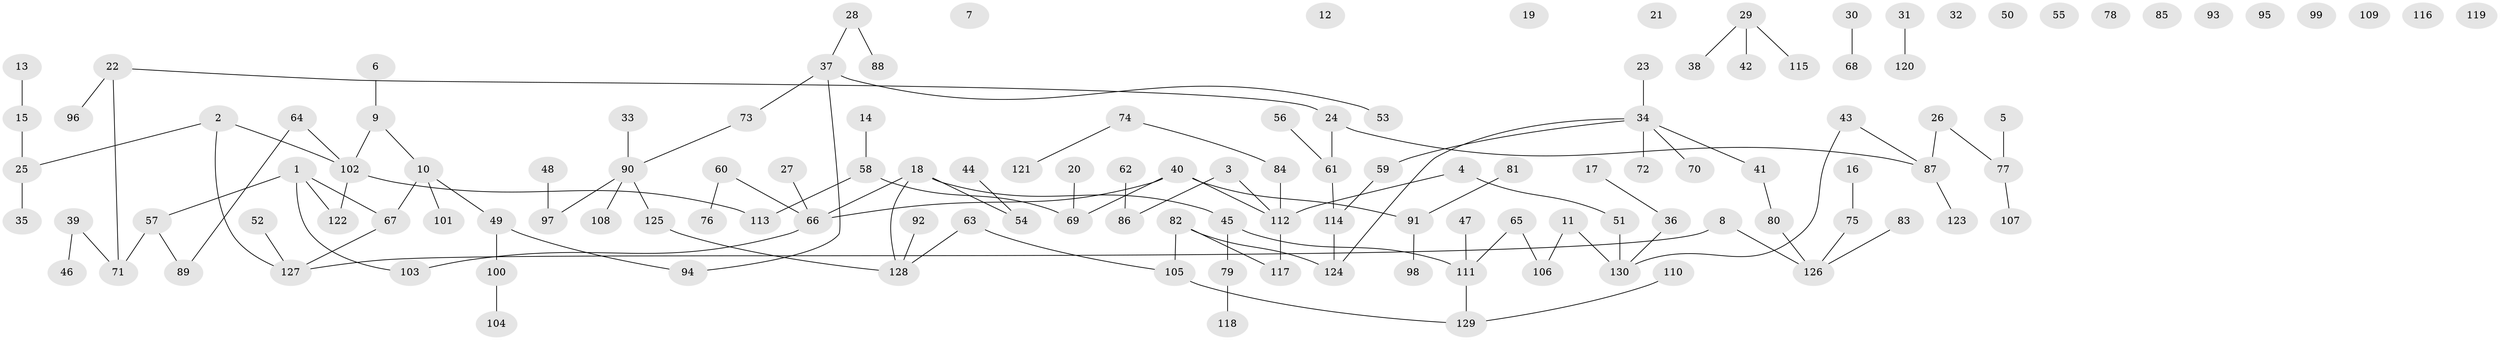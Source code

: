 // Generated by graph-tools (version 1.1) at 2025/33/03/09/25 02:33:26]
// undirected, 130 vertices, 123 edges
graph export_dot {
graph [start="1"]
  node [color=gray90,style=filled];
  1;
  2;
  3;
  4;
  5;
  6;
  7;
  8;
  9;
  10;
  11;
  12;
  13;
  14;
  15;
  16;
  17;
  18;
  19;
  20;
  21;
  22;
  23;
  24;
  25;
  26;
  27;
  28;
  29;
  30;
  31;
  32;
  33;
  34;
  35;
  36;
  37;
  38;
  39;
  40;
  41;
  42;
  43;
  44;
  45;
  46;
  47;
  48;
  49;
  50;
  51;
  52;
  53;
  54;
  55;
  56;
  57;
  58;
  59;
  60;
  61;
  62;
  63;
  64;
  65;
  66;
  67;
  68;
  69;
  70;
  71;
  72;
  73;
  74;
  75;
  76;
  77;
  78;
  79;
  80;
  81;
  82;
  83;
  84;
  85;
  86;
  87;
  88;
  89;
  90;
  91;
  92;
  93;
  94;
  95;
  96;
  97;
  98;
  99;
  100;
  101;
  102;
  103;
  104;
  105;
  106;
  107;
  108;
  109;
  110;
  111;
  112;
  113;
  114;
  115;
  116;
  117;
  118;
  119;
  120;
  121;
  122;
  123;
  124;
  125;
  126;
  127;
  128;
  129;
  130;
  1 -- 57;
  1 -- 67;
  1 -- 103;
  1 -- 122;
  2 -- 25;
  2 -- 102;
  2 -- 127;
  3 -- 86;
  3 -- 112;
  4 -- 51;
  4 -- 112;
  5 -- 77;
  6 -- 9;
  8 -- 126;
  8 -- 127;
  9 -- 10;
  9 -- 102;
  10 -- 49;
  10 -- 67;
  10 -- 101;
  11 -- 106;
  11 -- 130;
  13 -- 15;
  14 -- 58;
  15 -- 25;
  16 -- 75;
  17 -- 36;
  18 -- 45;
  18 -- 54;
  18 -- 66;
  18 -- 128;
  20 -- 69;
  22 -- 24;
  22 -- 71;
  22 -- 96;
  23 -- 34;
  24 -- 61;
  24 -- 87;
  25 -- 35;
  26 -- 77;
  26 -- 87;
  27 -- 66;
  28 -- 37;
  28 -- 88;
  29 -- 38;
  29 -- 42;
  29 -- 115;
  30 -- 68;
  31 -- 120;
  33 -- 90;
  34 -- 41;
  34 -- 59;
  34 -- 70;
  34 -- 72;
  34 -- 124;
  36 -- 130;
  37 -- 53;
  37 -- 73;
  37 -- 94;
  39 -- 46;
  39 -- 71;
  40 -- 66;
  40 -- 69;
  40 -- 91;
  40 -- 112;
  41 -- 80;
  43 -- 87;
  43 -- 130;
  44 -- 54;
  45 -- 79;
  45 -- 111;
  47 -- 111;
  48 -- 97;
  49 -- 94;
  49 -- 100;
  51 -- 130;
  52 -- 127;
  56 -- 61;
  57 -- 71;
  57 -- 89;
  58 -- 69;
  58 -- 113;
  59 -- 114;
  60 -- 66;
  60 -- 76;
  61 -- 114;
  62 -- 86;
  63 -- 105;
  63 -- 128;
  64 -- 89;
  64 -- 102;
  65 -- 106;
  65 -- 111;
  66 -- 103;
  67 -- 127;
  73 -- 90;
  74 -- 84;
  74 -- 121;
  75 -- 126;
  77 -- 107;
  79 -- 118;
  80 -- 126;
  81 -- 91;
  82 -- 105;
  82 -- 117;
  82 -- 124;
  83 -- 126;
  84 -- 112;
  87 -- 123;
  90 -- 97;
  90 -- 108;
  90 -- 125;
  91 -- 98;
  92 -- 128;
  100 -- 104;
  102 -- 113;
  102 -- 122;
  105 -- 129;
  110 -- 129;
  111 -- 129;
  112 -- 117;
  114 -- 124;
  125 -- 128;
}
